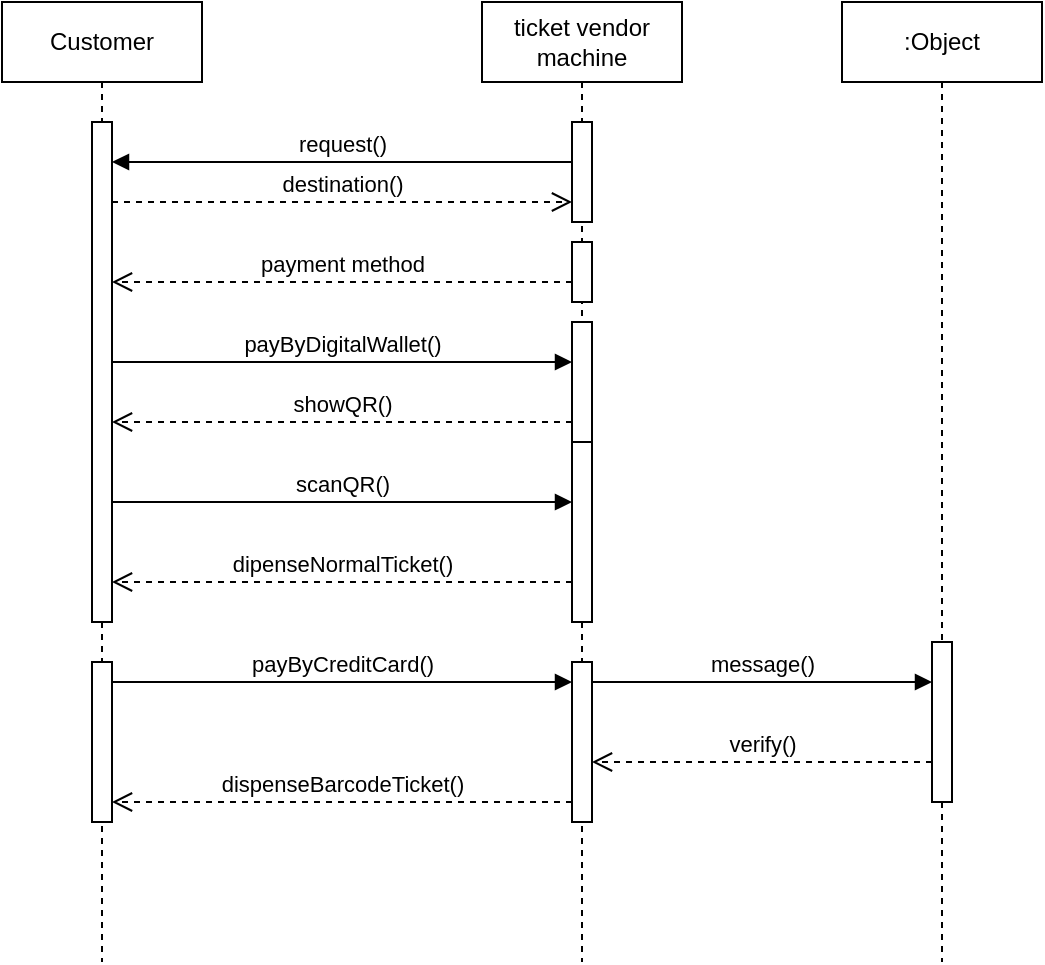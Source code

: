<mxfile version="21.0.6" type="device"><diagram name="Page-1" id="2YBvvXClWsGukQMizWep"><mxGraphModel dx="888" dy="560" grid="1" gridSize="10" guides="1" tooltips="1" connect="1" arrows="1" fold="1" page="1" pageScale="1" pageWidth="850" pageHeight="1100" math="0" shadow="0"><root><mxCell id="0"/><mxCell id="1" parent="0"/><mxCell id="9RRSTgwaHjrJNg-MAHyv-1" value="ticket vendor machine" style="shape=umlLifeline;perimeter=lifelinePerimeter;whiteSpace=wrap;html=1;container=1;dropTarget=0;collapsible=0;recursiveResize=0;outlineConnect=0;portConstraint=eastwest;newEdgeStyle={&quot;edgeStyle&quot;:&quot;elbowEdgeStyle&quot;,&quot;elbow&quot;:&quot;vertical&quot;,&quot;curved&quot;:0,&quot;rounded&quot;:0};" vertex="1" parent="1"><mxGeometry x="510" y="40" width="100" height="480" as="geometry"/></mxCell><mxCell id="9RRSTgwaHjrJNg-MAHyv-8" value="" style="html=1;points=[];perimeter=orthogonalPerimeter;outlineConnect=0;targetShapes=umlLifeline;portConstraint=eastwest;newEdgeStyle={&quot;edgeStyle&quot;:&quot;elbowEdgeStyle&quot;,&quot;elbow&quot;:&quot;vertical&quot;,&quot;curved&quot;:0,&quot;rounded&quot;:0};" vertex="1" parent="9RRSTgwaHjrJNg-MAHyv-1"><mxGeometry x="45" y="60" width="10" height="50" as="geometry"/></mxCell><mxCell id="9RRSTgwaHjrJNg-MAHyv-10" value="" style="html=1;points=[];perimeter=orthogonalPerimeter;outlineConnect=0;targetShapes=umlLifeline;portConstraint=eastwest;newEdgeStyle={&quot;edgeStyle&quot;:&quot;elbowEdgeStyle&quot;,&quot;elbow&quot;:&quot;vertical&quot;,&quot;curved&quot;:0,&quot;rounded&quot;:0};" vertex="1" parent="9RRSTgwaHjrJNg-MAHyv-1"><mxGeometry x="45" y="120" width="10" height="30" as="geometry"/></mxCell><mxCell id="9RRSTgwaHjrJNg-MAHyv-12" value="" style="html=1;points=[];perimeter=orthogonalPerimeter;outlineConnect=0;targetShapes=umlLifeline;portConstraint=eastwest;newEdgeStyle={&quot;edgeStyle&quot;:&quot;elbowEdgeStyle&quot;,&quot;elbow&quot;:&quot;vertical&quot;,&quot;curved&quot;:0,&quot;rounded&quot;:0};" vertex="1" parent="9RRSTgwaHjrJNg-MAHyv-1"><mxGeometry x="45" y="160" width="10" height="110" as="geometry"/></mxCell><mxCell id="9RRSTgwaHjrJNg-MAHyv-15" value="" style="html=1;points=[];perimeter=orthogonalPerimeter;outlineConnect=0;targetShapes=umlLifeline;portConstraint=eastwest;newEdgeStyle={&quot;edgeStyle&quot;:&quot;elbowEdgeStyle&quot;,&quot;elbow&quot;:&quot;vertical&quot;,&quot;curved&quot;:0,&quot;rounded&quot;:0};" vertex="1" parent="9RRSTgwaHjrJNg-MAHyv-1"><mxGeometry x="45" y="220" width="10" height="90" as="geometry"/></mxCell><mxCell id="9RRSTgwaHjrJNg-MAHyv-19" value="" style="html=1;points=[];perimeter=orthogonalPerimeter;outlineConnect=0;targetShapes=umlLifeline;portConstraint=eastwest;newEdgeStyle={&quot;edgeStyle&quot;:&quot;elbowEdgeStyle&quot;,&quot;elbow&quot;:&quot;vertical&quot;,&quot;curved&quot;:0,&quot;rounded&quot;:0};" vertex="1" parent="9RRSTgwaHjrJNg-MAHyv-1"><mxGeometry x="45" y="330" width="10" height="80" as="geometry"/></mxCell><mxCell id="9RRSTgwaHjrJNg-MAHyv-2" value="Customer" style="shape=umlLifeline;perimeter=lifelinePerimeter;whiteSpace=wrap;html=1;container=1;dropTarget=0;collapsible=0;recursiveResize=0;outlineConnect=0;portConstraint=eastwest;newEdgeStyle={&quot;edgeStyle&quot;:&quot;elbowEdgeStyle&quot;,&quot;elbow&quot;:&quot;vertical&quot;,&quot;curved&quot;:0,&quot;rounded&quot;:0};" vertex="1" parent="1"><mxGeometry x="270" y="40" width="100" height="480" as="geometry"/></mxCell><mxCell id="9RRSTgwaHjrJNg-MAHyv-5" value="" style="html=1;points=[];perimeter=orthogonalPerimeter;outlineConnect=0;targetShapes=umlLifeline;portConstraint=eastwest;newEdgeStyle={&quot;edgeStyle&quot;:&quot;elbowEdgeStyle&quot;,&quot;elbow&quot;:&quot;vertical&quot;,&quot;curved&quot;:0,&quot;rounded&quot;:0};" vertex="1" parent="9RRSTgwaHjrJNg-MAHyv-2"><mxGeometry x="45" y="60" width="10" height="250" as="geometry"/></mxCell><mxCell id="9RRSTgwaHjrJNg-MAHyv-18" value="" style="html=1;points=[];perimeter=orthogonalPerimeter;outlineConnect=0;targetShapes=umlLifeline;portConstraint=eastwest;newEdgeStyle={&quot;edgeStyle&quot;:&quot;elbowEdgeStyle&quot;,&quot;elbow&quot;:&quot;vertical&quot;,&quot;curved&quot;:0,&quot;rounded&quot;:0};" vertex="1" parent="9RRSTgwaHjrJNg-MAHyv-2"><mxGeometry x="45" y="330" width="10" height="80" as="geometry"/></mxCell><mxCell id="9RRSTgwaHjrJNg-MAHyv-6" value="request()" style="html=1;verticalAlign=bottom;endArrow=block;edgeStyle=elbowEdgeStyle;elbow=vertical;curved=0;rounded=0;" edge="1" target="9RRSTgwaHjrJNg-MAHyv-5" parent="1" source="9RRSTgwaHjrJNg-MAHyv-8"><mxGeometry relative="1" as="geometry"><mxPoint x="550" y="120" as="sourcePoint"/><Array as="points"><mxPoint x="470" y="120"/><mxPoint x="490" y="180"/></Array></mxGeometry></mxCell><mxCell id="9RRSTgwaHjrJNg-MAHyv-7" value="destination()" style="html=1;verticalAlign=bottom;endArrow=open;dashed=1;endSize=8;edgeStyle=elbowEdgeStyle;elbow=vertical;curved=0;rounded=0;" edge="1" source="9RRSTgwaHjrJNg-MAHyv-5" parent="1" target="9RRSTgwaHjrJNg-MAHyv-8"><mxGeometry relative="1" as="geometry"><mxPoint x="550" y="170" as="targetPoint"/><Array as="points"><mxPoint x="470" y="140"/><mxPoint x="410" y="170"/><mxPoint x="480" y="120"/></Array></mxGeometry></mxCell><mxCell id="9RRSTgwaHjrJNg-MAHyv-11" value="payment method" style="html=1;verticalAlign=bottom;endArrow=open;dashed=1;endSize=8;elbow=vertical;rounded=0;" edge="1" parent="1" source="9RRSTgwaHjrJNg-MAHyv-10" target="9RRSTgwaHjrJNg-MAHyv-5"><mxGeometry relative="1" as="geometry"><mxPoint x="550" y="190" as="sourcePoint"/><mxPoint x="380" y="290" as="targetPoint"/><Array as="points"><mxPoint x="400" y="180"/></Array></mxGeometry></mxCell><mxCell id="9RRSTgwaHjrJNg-MAHyv-13" value="payByDigitalWallet()" style="html=1;verticalAlign=bottom;endArrow=block;elbow=vertical;rounded=0;" edge="1" target="9RRSTgwaHjrJNg-MAHyv-12" parent="1" source="9RRSTgwaHjrJNg-MAHyv-5"><mxGeometry relative="1" as="geometry"><mxPoint x="330" y="200" as="sourcePoint"/><Array as="points"><mxPoint x="450" y="220"/></Array></mxGeometry></mxCell><mxCell id="9RRSTgwaHjrJNg-MAHyv-14" value="showQR()" style="html=1;verticalAlign=bottom;endArrow=open;dashed=1;endSize=8;elbow=vertical;rounded=0;" edge="1" source="9RRSTgwaHjrJNg-MAHyv-12" parent="1" target="9RRSTgwaHjrJNg-MAHyv-5"><mxGeometry relative="1" as="geometry"><mxPoint x="330" y="275" as="targetPoint"/><Array as="points"><mxPoint x="420" y="250"/></Array></mxGeometry></mxCell><mxCell id="9RRSTgwaHjrJNg-MAHyv-16" value="scanQR()" style="html=1;verticalAlign=bottom;endArrow=block;edgeStyle=elbowEdgeStyle;elbow=vertical;curved=0;rounded=0;" edge="1" target="9RRSTgwaHjrJNg-MAHyv-15" parent="1" source="9RRSTgwaHjrJNg-MAHyv-5"><mxGeometry relative="1" as="geometry"><mxPoint x="485" y="260" as="sourcePoint"/><Array as="points"><mxPoint x="410" y="290"/></Array></mxGeometry></mxCell><mxCell id="9RRSTgwaHjrJNg-MAHyv-17" value="dipenseNormalTicket()" style="html=1;verticalAlign=bottom;endArrow=open;dashed=1;endSize=8;elbow=vertical;rounded=0;" edge="1" source="9RRSTgwaHjrJNg-MAHyv-15" parent="1" target="9RRSTgwaHjrJNg-MAHyv-5"><mxGeometry relative="1" as="geometry"><mxPoint x="485" y="335" as="targetPoint"/><Array as="points"><mxPoint x="410" y="330"/></Array></mxGeometry></mxCell><mxCell id="9RRSTgwaHjrJNg-MAHyv-20" value="payByCreditCard()" style="html=1;verticalAlign=bottom;endArrow=block;elbow=vertical;rounded=0;" edge="1" target="9RRSTgwaHjrJNg-MAHyv-19" parent="1" source="9RRSTgwaHjrJNg-MAHyv-18"><mxGeometry relative="1" as="geometry"><mxPoint x="485" y="370" as="sourcePoint"/><Array as="points"><mxPoint x="440" y="380"/></Array></mxGeometry></mxCell><mxCell id="9RRSTgwaHjrJNg-MAHyv-22" value=":Object" style="shape=umlLifeline;perimeter=lifelinePerimeter;whiteSpace=wrap;html=1;container=1;dropTarget=0;collapsible=0;recursiveResize=0;outlineConnect=0;portConstraint=eastwest;newEdgeStyle={&quot;edgeStyle&quot;:&quot;elbowEdgeStyle&quot;,&quot;elbow&quot;:&quot;vertical&quot;,&quot;curved&quot;:0,&quot;rounded&quot;:0};" vertex="1" parent="1"><mxGeometry x="690" y="40" width="100" height="480" as="geometry"/></mxCell><mxCell id="9RRSTgwaHjrJNg-MAHyv-23" value="" style="html=1;points=[];perimeter=orthogonalPerimeter;outlineConnect=0;targetShapes=umlLifeline;portConstraint=eastwest;newEdgeStyle={&quot;edgeStyle&quot;:&quot;elbowEdgeStyle&quot;,&quot;elbow&quot;:&quot;vertical&quot;,&quot;curved&quot;:0,&quot;rounded&quot;:0};" vertex="1" parent="9RRSTgwaHjrJNg-MAHyv-22"><mxGeometry x="45" y="320" width="10" height="80" as="geometry"/></mxCell><mxCell id="9RRSTgwaHjrJNg-MAHyv-24" value="message()" style="html=1;verticalAlign=bottom;endArrow=block;elbow=vertical;rounded=0;" edge="1" target="9RRSTgwaHjrJNg-MAHyv-23" parent="1" source="9RRSTgwaHjrJNg-MAHyv-19"><mxGeometry relative="1" as="geometry"><mxPoint x="660" y="360" as="sourcePoint"/><Array as="points"><mxPoint x="650" y="380"/></Array></mxGeometry></mxCell><mxCell id="9RRSTgwaHjrJNg-MAHyv-25" value="verify()" style="html=1;verticalAlign=bottom;endArrow=open;dashed=1;endSize=8;elbow=vertical;rounded=0;" edge="1" source="9RRSTgwaHjrJNg-MAHyv-23" parent="1" target="9RRSTgwaHjrJNg-MAHyv-19"><mxGeometry relative="1" as="geometry"><mxPoint x="660" y="435" as="targetPoint"/><Array as="points"><mxPoint x="680" y="420"/></Array></mxGeometry></mxCell><mxCell id="9RRSTgwaHjrJNg-MAHyv-26" value="dispenseBarcodeTicket()" style="html=1;verticalAlign=bottom;endArrow=open;dashed=1;endSize=8;elbow=vertical;rounded=0;" edge="1" parent="1" source="9RRSTgwaHjrJNg-MAHyv-19" target="9RRSTgwaHjrJNg-MAHyv-18"><mxGeometry relative="1" as="geometry"><mxPoint x="600" y="290" as="sourcePoint"/><mxPoint x="520" y="290" as="targetPoint"/><Array as="points"><mxPoint x="440" y="440"/></Array></mxGeometry></mxCell></root></mxGraphModel></diagram></mxfile>